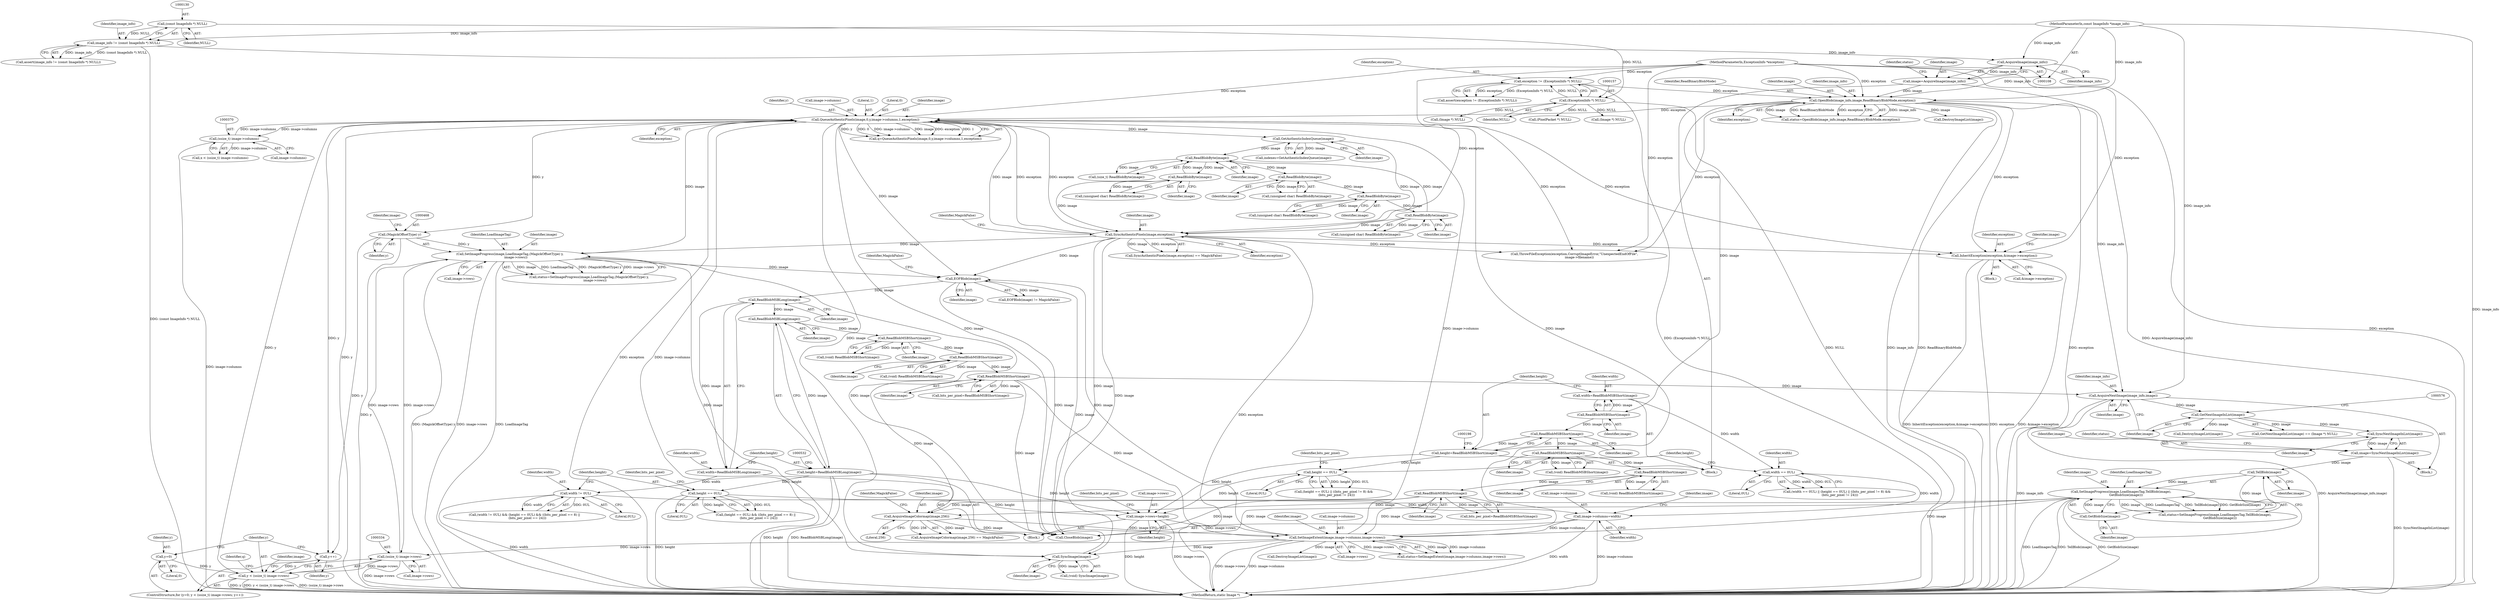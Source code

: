 digraph "0_ImageMagick_f6e9d0d9955e85bdd7540b251cd50d598dacc5e6_47@pointer" {
"1000295" [label="(Call,InheritException(exception,&image->exception))"];
"1000343" [label="(Call,QueueAuthenticPixels(image,0,y,image->columns,1,exception))"];
"1000464" [label="(Call,SetImageProgress(image,LoadImageTag,(MagickOffsetType) y,\n            image->rows))"];
"1000448" [label="(Call,SyncAuthenticPixels(image,exception))"];
"1000397" [label="(Call,ReadBlobByte(image))"];
"1000386" [label="(Call,ReadBlobByte(image))"];
"1000420" [label="(Call,ReadBlobByte(image))"];
"1000413" [label="(Call,ReadBlobByte(image))"];
"1000406" [label="(Call,ReadBlobByte(image))"];
"1000361" [label="(Call,GetAuthenticIndexQueue(image))"];
"1000110" [label="(MethodParameterIn,ExceptionInfo *exception)"];
"1000467" [label="(Call,(MagickOffsetType) y)"];
"1000333" [label="(Call,(ssize_t) image->rows)"];
"1000282" [label="(Call,SetImageExtent(image,image->columns,image->rows))"];
"1000207" [label="(Call,ReadBlobMSBShort(image))"];
"1000203" [label="(Call,ReadBlobMSBShort(image))"];
"1000199" [label="(Call,ReadBlobMSBShort(image))"];
"1000195" [label="(Call,ReadBlobMSBShort(image))"];
"1000191" [label="(Call,ReadBlobMSBShort(image))"];
"1000171" [label="(Call,OpenBlob(image_info,image,ReadBinaryBlobMode,exception))"];
"1000167" [label="(Call,AcquireImage(image_info))"];
"1000127" [label="(Call,image_info != (const ImageInfo *) NULL)"];
"1000109" [label="(MethodParameterIn,const ImageInfo *image_info)"];
"1000129" [label="(Call,(const ImageInfo *) NULL)"];
"1000165" [label="(Call,image=AcquireImage(image_info))"];
"1000154" [label="(Call,exception != (ExceptionInfo *) NULL)"];
"1000156" [label="(Call,(ExceptionInfo *) NULL)"];
"1000541" [label="(Call,ReadBlobMSBShort(image))"];
"1000537" [label="(Call,ReadBlobMSBShort(image))"];
"1000533" [label="(Call,ReadBlobMSBShort(image))"];
"1000529" [label="(Call,ReadBlobMSBLong(image))"];
"1000525" [label="(Call,ReadBlobMSBLong(image))"];
"1000490" [label="(Call,EOFBlob(image))"];
"1000486" [label="(Call,SyncImage(image))"];
"1000593" [label="(Call,SetImageProgress(image,LoadImagesTag,TellBlob(image),\n          GetBlobSize(image)))"];
"1000598" [label="(Call,GetBlobSize(image))"];
"1000596" [label="(Call,TellBlob(image))"];
"1000587" [label="(Call,image=SyncNextImageInList(image))"];
"1000589" [label="(Call,SyncNextImageInList(image))"];
"1000573" [label="(Call,GetNextImageInList(image))"];
"1000568" [label="(Call,AcquireNextImage(image_info,image))"];
"1000246" [label="(Call,AcquireImageColormap(image,256))"];
"1000230" [label="(Call,image->columns=width)"];
"1000547" [label="(Call,width != 0UL)"];
"1000523" [label="(Call,width=ReadBlobMSBLong(image))"];
"1000211" [label="(Call,width == 0UL)"];
"1000189" [label="(Call,width=ReadBlobMSBShort(image))"];
"1000235" [label="(Call,image->rows=height)"];
"1000193" [label="(Call,height=ReadBlobMSBShort(image))"];
"1000215" [label="(Call,height == 0UL)"];
"1000527" [label="(Call,height=ReadBlobMSBLong(image))"];
"1000551" [label="(Call,height == 0UL)"];
"1000331" [label="(Call,y < (ssize_t) image->rows)"];
"1000338" [label="(Call,y++)"];
"1000328" [label="(Call,y=0)"];
"1000369" [label="(Call,(ssize_t) image->columns)"];
"1000204" [label="(Identifier,image)"];
"1000335" [label="(Call,image->rows)"];
"1000469" [label="(Identifier,y)"];
"1000528" [label="(Identifier,height)"];
"1000170" [label="(Identifier,status)"];
"1000546" [label="(Call,(width != 0UL) && (height == 0UL) && ((bits_per_pixel == 8) ||\n      (bits_per_pixel == 24)))"];
"1000296" [label="(Identifier,exception)"];
"1000191" [label="(Call,ReadBlobMSBShort(image))"];
"1000398" [label="(Identifier,image)"];
"1000284" [label="(Call,image->columns)"];
"1000581" [label="(Call,DestroyImageList(image))"];
"1000217" [label="(Literal,0UL)"];
"1000343" [label="(Call,QueueAuthenticPixels(image,0,y,image->columns,1,exception))"];
"1000153" [label="(Call,assert(exception != (ExceptionInfo *) NULL))"];
"1000397" [label="(Call,ReadBlobByte(image))"];
"1000297" [label="(Call,&image->exception)"];
"1000533" [label="(Call,ReadBlobMSBShort(image))"];
"1000592" [label="(Identifier,status)"];
"1000194" [label="(Identifier,height)"];
"1000597" [label="(Identifier,image)"];
"1000384" [label="(Call,(size_t) ReadBlobByte(image))"];
"1000362" [label="(Identifier,image)"];
"1000550" [label="(Call,(height == 0UL) && ((bits_per_pixel == 8) ||\n      (bits_per_pixel == 24)))"];
"1000347" [label="(Call,image->columns)"];
"1000248" [label="(Literal,256)"];
"1000154" [label="(Call,exception != (ExceptionInfo *) NULL)"];
"1000591" [label="(Call,status=SetImageProgress(image,LoadImagesTag,TellBlob(image),\n          GetBlobSize(image)))"];
"1000350" [label="(Literal,1)"];
"1000387" [label="(Identifier,image)"];
"1000190" [label="(Identifier,width)"];
"1000523" [label="(Call,width=ReadBlobMSBLong(image))"];
"1000615" [label="(MethodReturn,static Image *)"];
"1000610" [label="(Call,CloseBlob(image))"];
"1000126" [label="(Call,assert(image_info != (const ImageInfo *) NULL))"];
"1000420" [label="(Call,ReadBlobByte(image))"];
"1000527" [label="(Call,height=ReadBlobMSBLong(image))"];
"1000572" [label="(Call,GetNextImageInList(image) == (Image *) NULL)"];
"1000451" [label="(Identifier,MagickFalse)"];
"1000237" [label="(Identifier,image)"];
"1000570" [label="(Identifier,image)"];
"1000542" [label="(Identifier,image)"];
"1000491" [label="(Identifier,image)"];
"1000369" [label="(Call,(ssize_t) image->columns)"];
"1000573" [label="(Call,GetNextImageInList(image))"];
"1000524" [label="(Identifier,width)"];
"1000406" [label="(Call,ReadBlobByte(image))"];
"1000551" [label="(Call,height == 0UL)"];
"1000213" [label="(Literal,0UL)"];
"1000448" [label="(Call,SyncAuthenticPixels(image,exception))"];
"1000165" [label="(Call,image=AcquireImage(image_info))"];
"1000567" [label="(Block,)"];
"1000590" [label="(Identifier,image)"];
"1000239" [label="(Identifier,height)"];
"1000183" [label="(Call,DestroyImageList(image))"];
"1000537" [label="(Call,ReadBlobMSBShort(image))"];
"1000193" [label="(Call,height=ReadBlobMSBShort(image))"];
"1000328" [label="(Call,y=0)"];
"1000367" [label="(Call,x < (ssize_t) image->columns)"];
"1000414" [label="(Identifier,image)"];
"1000216" [label="(Identifier,height)"];
"1000156" [label="(Call,(ExceptionInfo *) NULL)"];
"1000481" [label="(Identifier,image)"];
"1000127" [label="(Call,image_info != (const ImageInfo *) NULL)"];
"1000486" [label="(Call,SyncImage(image))"];
"1000346" [label="(Identifier,y)"];
"1000404" [label="(Call,(unsigned char) ReadBlobByte(image))"];
"1000407" [label="(Identifier,image)"];
"1000207" [label="(Call,ReadBlobMSBShort(image))"];
"1000395" [label="(Call,(unsigned char) ReadBlobByte(image))"];
"1000421" [label="(Identifier,image)"];
"1000167" [label="(Call,AcquireImage(image_info))"];
"1000295" [label="(Call,InheritException(exception,&image->exception))"];
"1000345" [label="(Literal,0)"];
"1000333" [label="(Call,(ssize_t) image->rows)"];
"1000593" [label="(Call,SetImageProgress(image,LoadImagesTag,TellBlob(image),\n          GetBlobSize(image)))"];
"1000199" [label="(Call,ReadBlobMSBShort(image))"];
"1000541" [label="(Call,ReadBlobMSBShort(image))"];
"1000192" [label="(Identifier,image)"];
"1000467" [label="(Call,(MagickOffsetType) y)"];
"1000548" [label="(Identifier,width)"];
"1000242" [label="(Identifier,bits_per_pixel)"];
"1000531" [label="(Call,(void) ReadBlobMSBShort(image))"];
"1000283" [label="(Identifier,image)"];
"1000332" [label="(Identifier,y)"];
"1000338" [label="(Call,y++)"];
"1000331" [label="(Call,y < (ssize_t) image->rows)"];
"1000208" [label="(Identifier,image)"];
"1000594" [label="(Identifier,image)"];
"1000171" [label="(Call,OpenBlob(image_info,image,ReadBinaryBlobMode,exception))"];
"1000230" [label="(Call,image->columns=width)"];
"1000215" [label="(Call,height == 0UL)"];
"1000329" [label="(Identifier,y)"];
"1000175" [label="(Identifier,exception)"];
"1000166" [label="(Identifier,image)"];
"1000492" [label="(Identifier,MagickFalse)"];
"1000247" [label="(Identifier,image)"];
"1000249" [label="(Identifier,MagickFalse)"];
"1000327" [label="(ControlStructure,for (y=0; y < (ssize_t) image->rows; y++))"];
"1000246" [label="(Call,AcquireImageColormap(image,256))"];
"1000174" [label="(Identifier,ReadBinaryBlobMode)"];
"1000196" [label="(Identifier,image)"];
"1000568" [label="(Call,AcquireNextImage(image_info,image))"];
"1000212" [label="(Identifier,width)"];
"1000539" [label="(Call,bits_per_pixel=ReadBlobMSBShort(image))"];
"1000552" [label="(Identifier,height)"];
"1000302" [label="(Call,DestroyImageList(image))"];
"1000538" [label="(Identifier,image)"];
"1000195" [label="(Call,ReadBlobMSBShort(image))"];
"1000599" [label="(Identifier,image)"];
"1000234" [label="(Identifier,width)"];
"1000342" [label="(Identifier,q)"];
"1000534" [label="(Identifier,image)"];
"1000595" [label="(Identifier,LoadImagesTag)"];
"1000361" [label="(Call,GetAuthenticIndexQueue(image))"];
"1000303" [label="(Identifier,image)"];
"1000490" [label="(Call,EOFBlob(image))"];
"1000351" [label="(Identifier,exception)"];
"1000487" [label="(Identifier,image)"];
"1000339" [label="(Identifier,y)"];
"1000553" [label="(Literal,0UL)"];
"1000355" [label="(Call,(PixelPacket *) NULL)"];
"1000189" [label="(Call,width=ReadBlobMSBShort(image))"];
"1000214" [label="(Call,(height == 0UL) || ((bits_per_pixel != 8) &&\n      (bits_per_pixel != 24)))"];
"1000280" [label="(Call,status=SetImageExtent(image,image->columns,image->rows))"];
"1000205" [label="(Call,bits_per_pixel=ReadBlobMSBShort(image))"];
"1000330" [label="(Literal,0)"];
"1000129" [label="(Call,(const ImageInfo *) NULL)"];
"1000530" [label="(Identifier,image)"];
"1000110" [label="(MethodParameterIn,ExceptionInfo *exception)"];
"1000109" [label="(MethodParameterIn,const ImageInfo *image_info)"];
"1000588" [label="(Identifier,image)"];
"1000211" [label="(Call,width == 0UL)"];
"1000231" [label="(Call,image->columns)"];
"1000596" [label="(Call,TellBlob(image))"];
"1000169" [label="(Call,status=OpenBlob(image_info,image,ReadBinaryBlobMode,exception))"];
"1000484" [label="(Call,(void) SyncImage(image))"];
"1000341" [label="(Call,q=QueueAuthenticPixels(image,0,y,image->columns,1,exception))"];
"1000450" [label="(Identifier,exception)"];
"1000282" [label="(Call,SetImageExtent(image,image->columns,image->rows))"];
"1000598" [label="(Call,GetBlobSize(image))"];
"1000294" [label="(Block,)"];
"1000575" [label="(Call,(Image *) NULL)"];
"1000526" [label="(Identifier,image)"];
"1000128" [label="(Identifier,image_info)"];
"1000587" [label="(Call,image=SyncNextImageInList(image))"];
"1000471" [label="(Identifier,image)"];
"1000418" [label="(Call,(unsigned char) ReadBlobByte(image))"];
"1000235" [label="(Call,image->rows=height)"];
"1000186" [label="(Call,(Image *) NULL)"];
"1000547" [label="(Call,width != 0UL)"];
"1000489" [label="(Call,EOFBlob(image) != MagickFalse)"];
"1000197" [label="(Call,(void) ReadBlobMSBShort(image))"];
"1000359" [label="(Call,indexes=GetAuthenticIndexQueue(image))"];
"1000556" [label="(Identifier,bits_per_pixel)"];
"1000535" [label="(Call,(void) ReadBlobMSBShort(image))"];
"1000210" [label="(Call,(width == 0UL) || (height == 0UL) || ((bits_per_pixel != 8) &&\n      (bits_per_pixel != 24)))"];
"1000229" [label="(Block,)"];
"1000494" [label="(Call,ThrowFileException(exception,CorruptImageError,\"UnexpectedEndOfFile\",\n          image->filename))"];
"1000155" [label="(Identifier,exception)"];
"1000203" [label="(Call,ReadBlobMSBShort(image))"];
"1000413" [label="(Call,ReadBlobByte(image))"];
"1000201" [label="(Call,(void) ReadBlobMSBShort(image))"];
"1000465" [label="(Identifier,image)"];
"1000173" [label="(Identifier,image)"];
"1000245" [label="(Call,AcquireImageColormap(image,256) == MagickFalse)"];
"1000236" [label="(Call,image->rows)"];
"1000462" [label="(Call,status=SetImageProgress(image,LoadImageTag,(MagickOffsetType) y,\n            image->rows))"];
"1000529" [label="(Call,ReadBlobMSBLong(image))"];
"1000220" [label="(Identifier,bits_per_pixel)"];
"1000287" [label="(Call,image->rows)"];
"1000158" [label="(Identifier,NULL)"];
"1000200" [label="(Identifier,image)"];
"1000549" [label="(Literal,0UL)"];
"1000464" [label="(Call,SetImageProgress(image,LoadImageTag,(MagickOffsetType) y,\n            image->rows))"];
"1000470" [label="(Call,image->rows)"];
"1000371" [label="(Call,image->columns)"];
"1000525" [label="(Call,ReadBlobMSBLong(image))"];
"1000344" [label="(Identifier,image)"];
"1000589" [label="(Call,SyncNextImageInList(image))"];
"1000466" [label="(Identifier,LoadImageTag)"];
"1000411" [label="(Call,(unsigned char) ReadBlobByte(image))"];
"1000386" [label="(Call,ReadBlobByte(image))"];
"1000447" [label="(Call,SyncAuthenticPixels(image,exception) == MagickFalse)"];
"1000569" [label="(Identifier,image_info)"];
"1000168" [label="(Identifier,image_info)"];
"1000111" [label="(Block,)"];
"1000172" [label="(Identifier,image_info)"];
"1000449" [label="(Identifier,image)"];
"1000574" [label="(Identifier,image)"];
"1000131" [label="(Identifier,NULL)"];
"1000295" -> "1000294"  [label="AST: "];
"1000295" -> "1000297"  [label="CFG: "];
"1000296" -> "1000295"  [label="AST: "];
"1000297" -> "1000295"  [label="AST: "];
"1000303" -> "1000295"  [label="CFG: "];
"1000295" -> "1000615"  [label="DDG: exception"];
"1000295" -> "1000615"  [label="DDG: &image->exception"];
"1000295" -> "1000615"  [label="DDG: InheritException(exception,&image->exception)"];
"1000343" -> "1000295"  [label="DDG: exception"];
"1000448" -> "1000295"  [label="DDG: exception"];
"1000171" -> "1000295"  [label="DDG: exception"];
"1000110" -> "1000295"  [label="DDG: exception"];
"1000343" -> "1000341"  [label="AST: "];
"1000343" -> "1000351"  [label="CFG: "];
"1000344" -> "1000343"  [label="AST: "];
"1000345" -> "1000343"  [label="AST: "];
"1000346" -> "1000343"  [label="AST: "];
"1000347" -> "1000343"  [label="AST: "];
"1000350" -> "1000343"  [label="AST: "];
"1000351" -> "1000343"  [label="AST: "];
"1000341" -> "1000343"  [label="CFG: "];
"1000343" -> "1000615"  [label="DDG: exception"];
"1000343" -> "1000615"  [label="DDG: image->columns"];
"1000343" -> "1000615"  [label="DDG: y"];
"1000343" -> "1000338"  [label="DDG: y"];
"1000343" -> "1000341"  [label="DDG: y"];
"1000343" -> "1000341"  [label="DDG: 0"];
"1000343" -> "1000341"  [label="DDG: image->columns"];
"1000343" -> "1000341"  [label="DDG: image"];
"1000343" -> "1000341"  [label="DDG: exception"];
"1000343" -> "1000341"  [label="DDG: 1"];
"1000464" -> "1000343"  [label="DDG: image"];
"1000448" -> "1000343"  [label="DDG: image"];
"1000448" -> "1000343"  [label="DDG: exception"];
"1000282" -> "1000343"  [label="DDG: image"];
"1000282" -> "1000343"  [label="DDG: image->columns"];
"1000331" -> "1000343"  [label="DDG: y"];
"1000369" -> "1000343"  [label="DDG: image->columns"];
"1000171" -> "1000343"  [label="DDG: exception"];
"1000110" -> "1000343"  [label="DDG: exception"];
"1000343" -> "1000361"  [label="DDG: image"];
"1000343" -> "1000369"  [label="DDG: image->columns"];
"1000343" -> "1000448"  [label="DDG: exception"];
"1000343" -> "1000467"  [label="DDG: y"];
"1000343" -> "1000486"  [label="DDG: image"];
"1000343" -> "1000490"  [label="DDG: image"];
"1000343" -> "1000494"  [label="DDG: exception"];
"1000343" -> "1000610"  [label="DDG: image"];
"1000464" -> "1000462"  [label="AST: "];
"1000464" -> "1000470"  [label="CFG: "];
"1000465" -> "1000464"  [label="AST: "];
"1000466" -> "1000464"  [label="AST: "];
"1000467" -> "1000464"  [label="AST: "];
"1000470" -> "1000464"  [label="AST: "];
"1000462" -> "1000464"  [label="CFG: "];
"1000464" -> "1000615"  [label="DDG: (MagickOffsetType) y"];
"1000464" -> "1000615"  [label="DDG: image->rows"];
"1000464" -> "1000615"  [label="DDG: LoadImageTag"];
"1000464" -> "1000333"  [label="DDG: image->rows"];
"1000464" -> "1000462"  [label="DDG: image"];
"1000464" -> "1000462"  [label="DDG: LoadImageTag"];
"1000464" -> "1000462"  [label="DDG: (MagickOffsetType) y"];
"1000464" -> "1000462"  [label="DDG: image->rows"];
"1000448" -> "1000464"  [label="DDG: image"];
"1000467" -> "1000464"  [label="DDG: y"];
"1000333" -> "1000464"  [label="DDG: image->rows"];
"1000464" -> "1000486"  [label="DDG: image"];
"1000464" -> "1000490"  [label="DDG: image"];
"1000464" -> "1000610"  [label="DDG: image"];
"1000448" -> "1000447"  [label="AST: "];
"1000448" -> "1000450"  [label="CFG: "];
"1000449" -> "1000448"  [label="AST: "];
"1000450" -> "1000448"  [label="AST: "];
"1000451" -> "1000448"  [label="CFG: "];
"1000448" -> "1000615"  [label="DDG: exception"];
"1000448" -> "1000447"  [label="DDG: image"];
"1000448" -> "1000447"  [label="DDG: exception"];
"1000397" -> "1000448"  [label="DDG: image"];
"1000420" -> "1000448"  [label="DDG: image"];
"1000361" -> "1000448"  [label="DDG: image"];
"1000110" -> "1000448"  [label="DDG: exception"];
"1000448" -> "1000486"  [label="DDG: image"];
"1000448" -> "1000490"  [label="DDG: image"];
"1000448" -> "1000494"  [label="DDG: exception"];
"1000448" -> "1000610"  [label="DDG: image"];
"1000397" -> "1000395"  [label="AST: "];
"1000397" -> "1000398"  [label="CFG: "];
"1000398" -> "1000397"  [label="AST: "];
"1000395" -> "1000397"  [label="CFG: "];
"1000397" -> "1000386"  [label="DDG: image"];
"1000397" -> "1000395"  [label="DDG: image"];
"1000386" -> "1000397"  [label="DDG: image"];
"1000386" -> "1000384"  [label="AST: "];
"1000386" -> "1000387"  [label="CFG: "];
"1000387" -> "1000386"  [label="AST: "];
"1000384" -> "1000386"  [label="CFG: "];
"1000386" -> "1000384"  [label="DDG: image"];
"1000420" -> "1000386"  [label="DDG: image"];
"1000361" -> "1000386"  [label="DDG: image"];
"1000386" -> "1000406"  [label="DDG: image"];
"1000420" -> "1000418"  [label="AST: "];
"1000420" -> "1000421"  [label="CFG: "];
"1000421" -> "1000420"  [label="AST: "];
"1000418" -> "1000420"  [label="CFG: "];
"1000420" -> "1000418"  [label="DDG: image"];
"1000413" -> "1000420"  [label="DDG: image"];
"1000413" -> "1000411"  [label="AST: "];
"1000413" -> "1000414"  [label="CFG: "];
"1000414" -> "1000413"  [label="AST: "];
"1000411" -> "1000413"  [label="CFG: "];
"1000413" -> "1000411"  [label="DDG: image"];
"1000406" -> "1000413"  [label="DDG: image"];
"1000406" -> "1000404"  [label="AST: "];
"1000406" -> "1000407"  [label="CFG: "];
"1000407" -> "1000406"  [label="AST: "];
"1000404" -> "1000406"  [label="CFG: "];
"1000406" -> "1000404"  [label="DDG: image"];
"1000361" -> "1000359"  [label="AST: "];
"1000361" -> "1000362"  [label="CFG: "];
"1000362" -> "1000361"  [label="AST: "];
"1000359" -> "1000361"  [label="CFG: "];
"1000361" -> "1000359"  [label="DDG: image"];
"1000110" -> "1000108"  [label="AST: "];
"1000110" -> "1000615"  [label="DDG: exception"];
"1000110" -> "1000154"  [label="DDG: exception"];
"1000110" -> "1000171"  [label="DDG: exception"];
"1000110" -> "1000494"  [label="DDG: exception"];
"1000467" -> "1000469"  [label="CFG: "];
"1000468" -> "1000467"  [label="AST: "];
"1000469" -> "1000467"  [label="AST: "];
"1000471" -> "1000467"  [label="CFG: "];
"1000467" -> "1000615"  [label="DDG: y"];
"1000467" -> "1000338"  [label="DDG: y"];
"1000333" -> "1000331"  [label="AST: "];
"1000333" -> "1000335"  [label="CFG: "];
"1000334" -> "1000333"  [label="AST: "];
"1000335" -> "1000333"  [label="AST: "];
"1000331" -> "1000333"  [label="CFG: "];
"1000333" -> "1000615"  [label="DDG: image->rows"];
"1000333" -> "1000331"  [label="DDG: image->rows"];
"1000282" -> "1000333"  [label="DDG: image->rows"];
"1000282" -> "1000280"  [label="AST: "];
"1000282" -> "1000287"  [label="CFG: "];
"1000283" -> "1000282"  [label="AST: "];
"1000284" -> "1000282"  [label="AST: "];
"1000287" -> "1000282"  [label="AST: "];
"1000280" -> "1000282"  [label="CFG: "];
"1000282" -> "1000615"  [label="DDG: image->columns"];
"1000282" -> "1000615"  [label="DDG: image->rows"];
"1000282" -> "1000280"  [label="DDG: image"];
"1000282" -> "1000280"  [label="DDG: image->columns"];
"1000282" -> "1000280"  [label="DDG: image->rows"];
"1000207" -> "1000282"  [label="DDG: image"];
"1000541" -> "1000282"  [label="DDG: image"];
"1000593" -> "1000282"  [label="DDG: image"];
"1000246" -> "1000282"  [label="DDG: image"];
"1000230" -> "1000282"  [label="DDG: image->columns"];
"1000235" -> "1000282"  [label="DDG: image->rows"];
"1000282" -> "1000302"  [label="DDG: image"];
"1000282" -> "1000486"  [label="DDG: image"];
"1000282" -> "1000490"  [label="DDG: image"];
"1000207" -> "1000205"  [label="AST: "];
"1000207" -> "1000208"  [label="CFG: "];
"1000208" -> "1000207"  [label="AST: "];
"1000205" -> "1000207"  [label="CFG: "];
"1000207" -> "1000205"  [label="DDG: image"];
"1000203" -> "1000207"  [label="DDG: image"];
"1000207" -> "1000246"  [label="DDG: image"];
"1000207" -> "1000610"  [label="DDG: image"];
"1000203" -> "1000201"  [label="AST: "];
"1000203" -> "1000204"  [label="CFG: "];
"1000204" -> "1000203"  [label="AST: "];
"1000201" -> "1000203"  [label="CFG: "];
"1000203" -> "1000201"  [label="DDG: image"];
"1000199" -> "1000203"  [label="DDG: image"];
"1000199" -> "1000197"  [label="AST: "];
"1000199" -> "1000200"  [label="CFG: "];
"1000200" -> "1000199"  [label="AST: "];
"1000197" -> "1000199"  [label="CFG: "];
"1000199" -> "1000197"  [label="DDG: image"];
"1000195" -> "1000199"  [label="DDG: image"];
"1000195" -> "1000193"  [label="AST: "];
"1000195" -> "1000196"  [label="CFG: "];
"1000196" -> "1000195"  [label="AST: "];
"1000193" -> "1000195"  [label="CFG: "];
"1000195" -> "1000193"  [label="DDG: image"];
"1000191" -> "1000195"  [label="DDG: image"];
"1000191" -> "1000189"  [label="AST: "];
"1000191" -> "1000192"  [label="CFG: "];
"1000192" -> "1000191"  [label="AST: "];
"1000189" -> "1000191"  [label="CFG: "];
"1000191" -> "1000189"  [label="DDG: image"];
"1000171" -> "1000191"  [label="DDG: image"];
"1000171" -> "1000169"  [label="AST: "];
"1000171" -> "1000175"  [label="CFG: "];
"1000172" -> "1000171"  [label="AST: "];
"1000173" -> "1000171"  [label="AST: "];
"1000174" -> "1000171"  [label="AST: "];
"1000175" -> "1000171"  [label="AST: "];
"1000169" -> "1000171"  [label="CFG: "];
"1000171" -> "1000615"  [label="DDG: image_info"];
"1000171" -> "1000615"  [label="DDG: ReadBinaryBlobMode"];
"1000171" -> "1000615"  [label="DDG: exception"];
"1000171" -> "1000169"  [label="DDG: image_info"];
"1000171" -> "1000169"  [label="DDG: image"];
"1000171" -> "1000169"  [label="DDG: ReadBinaryBlobMode"];
"1000171" -> "1000169"  [label="DDG: exception"];
"1000167" -> "1000171"  [label="DDG: image_info"];
"1000109" -> "1000171"  [label="DDG: image_info"];
"1000165" -> "1000171"  [label="DDG: image"];
"1000154" -> "1000171"  [label="DDG: exception"];
"1000171" -> "1000183"  [label="DDG: image"];
"1000171" -> "1000494"  [label="DDG: exception"];
"1000171" -> "1000568"  [label="DDG: image_info"];
"1000167" -> "1000165"  [label="AST: "];
"1000167" -> "1000168"  [label="CFG: "];
"1000168" -> "1000167"  [label="AST: "];
"1000165" -> "1000167"  [label="CFG: "];
"1000167" -> "1000165"  [label="DDG: image_info"];
"1000127" -> "1000167"  [label="DDG: image_info"];
"1000109" -> "1000167"  [label="DDG: image_info"];
"1000127" -> "1000126"  [label="AST: "];
"1000127" -> "1000129"  [label="CFG: "];
"1000128" -> "1000127"  [label="AST: "];
"1000129" -> "1000127"  [label="AST: "];
"1000126" -> "1000127"  [label="CFG: "];
"1000127" -> "1000615"  [label="DDG: (const ImageInfo *) NULL"];
"1000127" -> "1000126"  [label="DDG: image_info"];
"1000127" -> "1000126"  [label="DDG: (const ImageInfo *) NULL"];
"1000109" -> "1000127"  [label="DDG: image_info"];
"1000129" -> "1000127"  [label="DDG: NULL"];
"1000109" -> "1000108"  [label="AST: "];
"1000109" -> "1000615"  [label="DDG: image_info"];
"1000109" -> "1000568"  [label="DDG: image_info"];
"1000129" -> "1000131"  [label="CFG: "];
"1000130" -> "1000129"  [label="AST: "];
"1000131" -> "1000129"  [label="AST: "];
"1000129" -> "1000156"  [label="DDG: NULL"];
"1000165" -> "1000111"  [label="AST: "];
"1000166" -> "1000165"  [label="AST: "];
"1000170" -> "1000165"  [label="CFG: "];
"1000165" -> "1000615"  [label="DDG: AcquireImage(image_info)"];
"1000154" -> "1000153"  [label="AST: "];
"1000154" -> "1000156"  [label="CFG: "];
"1000155" -> "1000154"  [label="AST: "];
"1000156" -> "1000154"  [label="AST: "];
"1000153" -> "1000154"  [label="CFG: "];
"1000154" -> "1000615"  [label="DDG: (ExceptionInfo *) NULL"];
"1000154" -> "1000153"  [label="DDG: exception"];
"1000154" -> "1000153"  [label="DDG: (ExceptionInfo *) NULL"];
"1000156" -> "1000154"  [label="DDG: NULL"];
"1000156" -> "1000158"  [label="CFG: "];
"1000157" -> "1000156"  [label="AST: "];
"1000158" -> "1000156"  [label="AST: "];
"1000156" -> "1000615"  [label="DDG: NULL"];
"1000156" -> "1000186"  [label="DDG: NULL"];
"1000156" -> "1000355"  [label="DDG: NULL"];
"1000156" -> "1000575"  [label="DDG: NULL"];
"1000541" -> "1000539"  [label="AST: "];
"1000541" -> "1000542"  [label="CFG: "];
"1000542" -> "1000541"  [label="AST: "];
"1000539" -> "1000541"  [label="CFG: "];
"1000541" -> "1000246"  [label="DDG: image"];
"1000541" -> "1000539"  [label="DDG: image"];
"1000537" -> "1000541"  [label="DDG: image"];
"1000541" -> "1000568"  [label="DDG: image"];
"1000541" -> "1000610"  [label="DDG: image"];
"1000537" -> "1000535"  [label="AST: "];
"1000537" -> "1000538"  [label="CFG: "];
"1000538" -> "1000537"  [label="AST: "];
"1000535" -> "1000537"  [label="CFG: "];
"1000537" -> "1000535"  [label="DDG: image"];
"1000533" -> "1000537"  [label="DDG: image"];
"1000533" -> "1000531"  [label="AST: "];
"1000533" -> "1000534"  [label="CFG: "];
"1000534" -> "1000533"  [label="AST: "];
"1000531" -> "1000533"  [label="CFG: "];
"1000533" -> "1000531"  [label="DDG: image"];
"1000529" -> "1000533"  [label="DDG: image"];
"1000529" -> "1000527"  [label="AST: "];
"1000529" -> "1000530"  [label="CFG: "];
"1000530" -> "1000529"  [label="AST: "];
"1000527" -> "1000529"  [label="CFG: "];
"1000529" -> "1000527"  [label="DDG: image"];
"1000525" -> "1000529"  [label="DDG: image"];
"1000525" -> "1000523"  [label="AST: "];
"1000525" -> "1000526"  [label="CFG: "];
"1000526" -> "1000525"  [label="AST: "];
"1000523" -> "1000525"  [label="CFG: "];
"1000525" -> "1000523"  [label="DDG: image"];
"1000490" -> "1000525"  [label="DDG: image"];
"1000490" -> "1000489"  [label="AST: "];
"1000490" -> "1000491"  [label="CFG: "];
"1000491" -> "1000490"  [label="AST: "];
"1000492" -> "1000490"  [label="CFG: "];
"1000490" -> "1000489"  [label="DDG: image"];
"1000486" -> "1000490"  [label="DDG: image"];
"1000490" -> "1000610"  [label="DDG: image"];
"1000486" -> "1000484"  [label="AST: "];
"1000486" -> "1000487"  [label="CFG: "];
"1000487" -> "1000486"  [label="AST: "];
"1000484" -> "1000486"  [label="CFG: "];
"1000486" -> "1000484"  [label="DDG: image"];
"1000593" -> "1000591"  [label="AST: "];
"1000593" -> "1000598"  [label="CFG: "];
"1000594" -> "1000593"  [label="AST: "];
"1000595" -> "1000593"  [label="AST: "];
"1000596" -> "1000593"  [label="AST: "];
"1000598" -> "1000593"  [label="AST: "];
"1000591" -> "1000593"  [label="CFG: "];
"1000593" -> "1000615"  [label="DDG: GetBlobSize(image)"];
"1000593" -> "1000615"  [label="DDG: LoadImagesTag"];
"1000593" -> "1000615"  [label="DDG: TellBlob(image)"];
"1000593" -> "1000246"  [label="DDG: image"];
"1000593" -> "1000591"  [label="DDG: image"];
"1000593" -> "1000591"  [label="DDG: LoadImagesTag"];
"1000593" -> "1000591"  [label="DDG: TellBlob(image)"];
"1000593" -> "1000591"  [label="DDG: GetBlobSize(image)"];
"1000598" -> "1000593"  [label="DDG: image"];
"1000596" -> "1000593"  [label="DDG: image"];
"1000593" -> "1000610"  [label="DDG: image"];
"1000598" -> "1000599"  [label="CFG: "];
"1000599" -> "1000598"  [label="AST: "];
"1000596" -> "1000598"  [label="DDG: image"];
"1000596" -> "1000597"  [label="CFG: "];
"1000597" -> "1000596"  [label="AST: "];
"1000599" -> "1000596"  [label="CFG: "];
"1000587" -> "1000596"  [label="DDG: image"];
"1000587" -> "1000567"  [label="AST: "];
"1000587" -> "1000589"  [label="CFG: "];
"1000588" -> "1000587"  [label="AST: "];
"1000589" -> "1000587"  [label="AST: "];
"1000592" -> "1000587"  [label="CFG: "];
"1000587" -> "1000615"  [label="DDG: SyncNextImageInList(image)"];
"1000589" -> "1000587"  [label="DDG: image"];
"1000589" -> "1000590"  [label="CFG: "];
"1000590" -> "1000589"  [label="AST: "];
"1000573" -> "1000589"  [label="DDG: image"];
"1000573" -> "1000572"  [label="AST: "];
"1000573" -> "1000574"  [label="CFG: "];
"1000574" -> "1000573"  [label="AST: "];
"1000576" -> "1000573"  [label="CFG: "];
"1000573" -> "1000572"  [label="DDG: image"];
"1000568" -> "1000573"  [label="DDG: image"];
"1000573" -> "1000581"  [label="DDG: image"];
"1000568" -> "1000567"  [label="AST: "];
"1000568" -> "1000570"  [label="CFG: "];
"1000569" -> "1000568"  [label="AST: "];
"1000570" -> "1000568"  [label="AST: "];
"1000574" -> "1000568"  [label="CFG: "];
"1000568" -> "1000615"  [label="DDG: AcquireNextImage(image_info,image)"];
"1000568" -> "1000615"  [label="DDG: image_info"];
"1000246" -> "1000245"  [label="AST: "];
"1000246" -> "1000248"  [label="CFG: "];
"1000247" -> "1000246"  [label="AST: "];
"1000248" -> "1000246"  [label="AST: "];
"1000249" -> "1000246"  [label="CFG: "];
"1000246" -> "1000245"  [label="DDG: image"];
"1000246" -> "1000245"  [label="DDG: 256"];
"1000246" -> "1000610"  [label="DDG: image"];
"1000230" -> "1000229"  [label="AST: "];
"1000230" -> "1000234"  [label="CFG: "];
"1000231" -> "1000230"  [label="AST: "];
"1000234" -> "1000230"  [label="AST: "];
"1000237" -> "1000230"  [label="CFG: "];
"1000230" -> "1000615"  [label="DDG: image->columns"];
"1000230" -> "1000615"  [label="DDG: width"];
"1000547" -> "1000230"  [label="DDG: width"];
"1000211" -> "1000230"  [label="DDG: width"];
"1000547" -> "1000546"  [label="AST: "];
"1000547" -> "1000549"  [label="CFG: "];
"1000548" -> "1000547"  [label="AST: "];
"1000549" -> "1000547"  [label="AST: "];
"1000552" -> "1000547"  [label="CFG: "];
"1000546" -> "1000547"  [label="CFG: "];
"1000547" -> "1000615"  [label="DDG: width"];
"1000547" -> "1000546"  [label="DDG: width"];
"1000547" -> "1000546"  [label="DDG: 0UL"];
"1000523" -> "1000547"  [label="DDG: width"];
"1000523" -> "1000229"  [label="AST: "];
"1000524" -> "1000523"  [label="AST: "];
"1000528" -> "1000523"  [label="CFG: "];
"1000211" -> "1000210"  [label="AST: "];
"1000211" -> "1000213"  [label="CFG: "];
"1000212" -> "1000211"  [label="AST: "];
"1000213" -> "1000211"  [label="AST: "];
"1000216" -> "1000211"  [label="CFG: "];
"1000210" -> "1000211"  [label="CFG: "];
"1000211" -> "1000210"  [label="DDG: width"];
"1000211" -> "1000210"  [label="DDG: 0UL"];
"1000189" -> "1000211"  [label="DDG: width"];
"1000189" -> "1000111"  [label="AST: "];
"1000190" -> "1000189"  [label="AST: "];
"1000194" -> "1000189"  [label="CFG: "];
"1000235" -> "1000229"  [label="AST: "];
"1000235" -> "1000239"  [label="CFG: "];
"1000236" -> "1000235"  [label="AST: "];
"1000239" -> "1000235"  [label="AST: "];
"1000242" -> "1000235"  [label="CFG: "];
"1000235" -> "1000615"  [label="DDG: image->rows"];
"1000235" -> "1000615"  [label="DDG: height"];
"1000193" -> "1000235"  [label="DDG: height"];
"1000215" -> "1000235"  [label="DDG: height"];
"1000527" -> "1000235"  [label="DDG: height"];
"1000551" -> "1000235"  [label="DDG: height"];
"1000193" -> "1000111"  [label="AST: "];
"1000194" -> "1000193"  [label="AST: "];
"1000198" -> "1000193"  [label="CFG: "];
"1000193" -> "1000215"  [label="DDG: height"];
"1000215" -> "1000214"  [label="AST: "];
"1000215" -> "1000217"  [label="CFG: "];
"1000216" -> "1000215"  [label="AST: "];
"1000217" -> "1000215"  [label="AST: "];
"1000220" -> "1000215"  [label="CFG: "];
"1000214" -> "1000215"  [label="CFG: "];
"1000215" -> "1000214"  [label="DDG: height"];
"1000215" -> "1000214"  [label="DDG: 0UL"];
"1000527" -> "1000229"  [label="AST: "];
"1000528" -> "1000527"  [label="AST: "];
"1000532" -> "1000527"  [label="CFG: "];
"1000527" -> "1000615"  [label="DDG: height"];
"1000527" -> "1000615"  [label="DDG: ReadBlobMSBLong(image)"];
"1000527" -> "1000551"  [label="DDG: height"];
"1000551" -> "1000550"  [label="AST: "];
"1000551" -> "1000553"  [label="CFG: "];
"1000552" -> "1000551"  [label="AST: "];
"1000553" -> "1000551"  [label="AST: "];
"1000556" -> "1000551"  [label="CFG: "];
"1000550" -> "1000551"  [label="CFG: "];
"1000551" -> "1000615"  [label="DDG: height"];
"1000551" -> "1000550"  [label="DDG: height"];
"1000551" -> "1000550"  [label="DDG: 0UL"];
"1000331" -> "1000327"  [label="AST: "];
"1000332" -> "1000331"  [label="AST: "];
"1000342" -> "1000331"  [label="CFG: "];
"1000481" -> "1000331"  [label="CFG: "];
"1000331" -> "1000615"  [label="DDG: y < (ssize_t) image->rows"];
"1000331" -> "1000615"  [label="DDG: (ssize_t) image->rows"];
"1000331" -> "1000615"  [label="DDG: y"];
"1000338" -> "1000331"  [label="DDG: y"];
"1000328" -> "1000331"  [label="DDG: y"];
"1000338" -> "1000327"  [label="AST: "];
"1000338" -> "1000339"  [label="CFG: "];
"1000339" -> "1000338"  [label="AST: "];
"1000332" -> "1000338"  [label="CFG: "];
"1000328" -> "1000327"  [label="AST: "];
"1000328" -> "1000330"  [label="CFG: "];
"1000329" -> "1000328"  [label="AST: "];
"1000330" -> "1000328"  [label="AST: "];
"1000332" -> "1000328"  [label="CFG: "];
"1000369" -> "1000367"  [label="AST: "];
"1000369" -> "1000371"  [label="CFG: "];
"1000370" -> "1000369"  [label="AST: "];
"1000371" -> "1000369"  [label="AST: "];
"1000367" -> "1000369"  [label="CFG: "];
"1000369" -> "1000615"  [label="DDG: image->columns"];
"1000369" -> "1000367"  [label="DDG: image->columns"];
}
